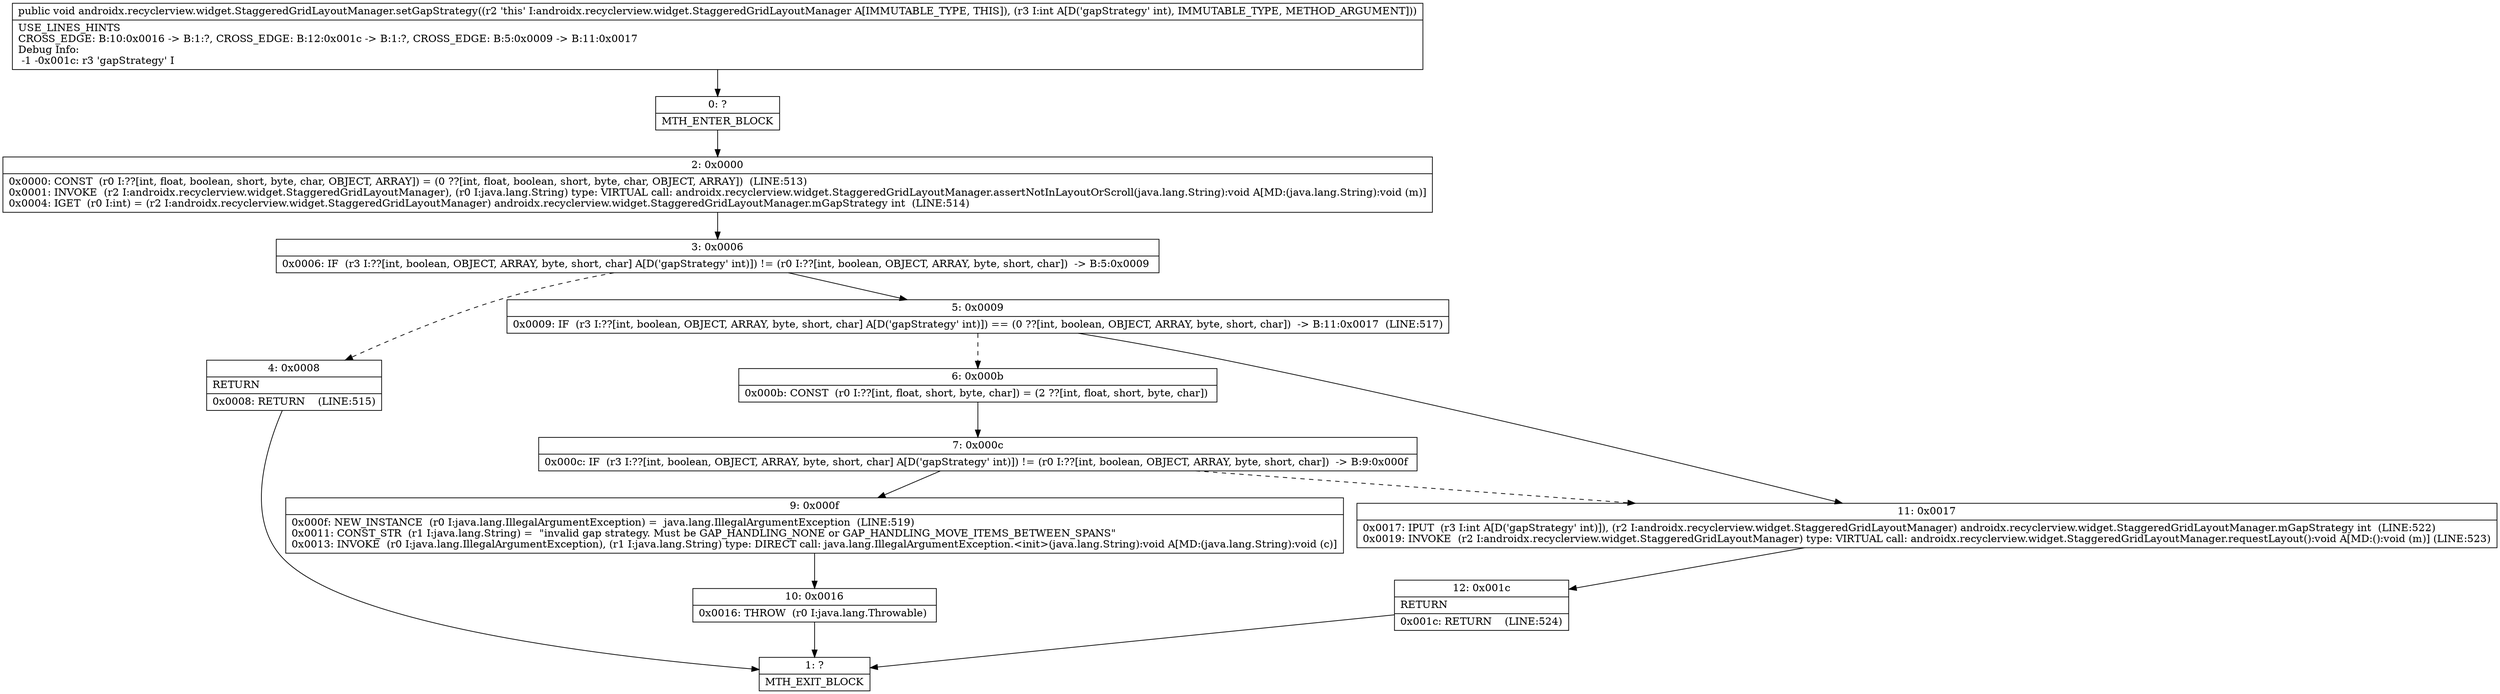 digraph "CFG forandroidx.recyclerview.widget.StaggeredGridLayoutManager.setGapStrategy(I)V" {
Node_0 [shape=record,label="{0\:\ ?|MTH_ENTER_BLOCK\l}"];
Node_2 [shape=record,label="{2\:\ 0x0000|0x0000: CONST  (r0 I:??[int, float, boolean, short, byte, char, OBJECT, ARRAY]) = (0 ??[int, float, boolean, short, byte, char, OBJECT, ARRAY])  (LINE:513)\l0x0001: INVOKE  (r2 I:androidx.recyclerview.widget.StaggeredGridLayoutManager), (r0 I:java.lang.String) type: VIRTUAL call: androidx.recyclerview.widget.StaggeredGridLayoutManager.assertNotInLayoutOrScroll(java.lang.String):void A[MD:(java.lang.String):void (m)]\l0x0004: IGET  (r0 I:int) = (r2 I:androidx.recyclerview.widget.StaggeredGridLayoutManager) androidx.recyclerview.widget.StaggeredGridLayoutManager.mGapStrategy int  (LINE:514)\l}"];
Node_3 [shape=record,label="{3\:\ 0x0006|0x0006: IF  (r3 I:??[int, boolean, OBJECT, ARRAY, byte, short, char] A[D('gapStrategy' int)]) != (r0 I:??[int, boolean, OBJECT, ARRAY, byte, short, char])  \-\> B:5:0x0009 \l}"];
Node_4 [shape=record,label="{4\:\ 0x0008|RETURN\l|0x0008: RETURN    (LINE:515)\l}"];
Node_1 [shape=record,label="{1\:\ ?|MTH_EXIT_BLOCK\l}"];
Node_5 [shape=record,label="{5\:\ 0x0009|0x0009: IF  (r3 I:??[int, boolean, OBJECT, ARRAY, byte, short, char] A[D('gapStrategy' int)]) == (0 ??[int, boolean, OBJECT, ARRAY, byte, short, char])  \-\> B:11:0x0017  (LINE:517)\l}"];
Node_6 [shape=record,label="{6\:\ 0x000b|0x000b: CONST  (r0 I:??[int, float, short, byte, char]) = (2 ??[int, float, short, byte, char]) \l}"];
Node_7 [shape=record,label="{7\:\ 0x000c|0x000c: IF  (r3 I:??[int, boolean, OBJECT, ARRAY, byte, short, char] A[D('gapStrategy' int)]) != (r0 I:??[int, boolean, OBJECT, ARRAY, byte, short, char])  \-\> B:9:0x000f \l}"];
Node_9 [shape=record,label="{9\:\ 0x000f|0x000f: NEW_INSTANCE  (r0 I:java.lang.IllegalArgumentException) =  java.lang.IllegalArgumentException  (LINE:519)\l0x0011: CONST_STR  (r1 I:java.lang.String) =  \"invalid gap strategy. Must be GAP_HANDLING_NONE or GAP_HANDLING_MOVE_ITEMS_BETWEEN_SPANS\" \l0x0013: INVOKE  (r0 I:java.lang.IllegalArgumentException), (r1 I:java.lang.String) type: DIRECT call: java.lang.IllegalArgumentException.\<init\>(java.lang.String):void A[MD:(java.lang.String):void (c)]\l}"];
Node_10 [shape=record,label="{10\:\ 0x0016|0x0016: THROW  (r0 I:java.lang.Throwable) \l}"];
Node_11 [shape=record,label="{11\:\ 0x0017|0x0017: IPUT  (r3 I:int A[D('gapStrategy' int)]), (r2 I:androidx.recyclerview.widget.StaggeredGridLayoutManager) androidx.recyclerview.widget.StaggeredGridLayoutManager.mGapStrategy int  (LINE:522)\l0x0019: INVOKE  (r2 I:androidx.recyclerview.widget.StaggeredGridLayoutManager) type: VIRTUAL call: androidx.recyclerview.widget.StaggeredGridLayoutManager.requestLayout():void A[MD:():void (m)] (LINE:523)\l}"];
Node_12 [shape=record,label="{12\:\ 0x001c|RETURN\l|0x001c: RETURN    (LINE:524)\l}"];
MethodNode[shape=record,label="{public void androidx.recyclerview.widget.StaggeredGridLayoutManager.setGapStrategy((r2 'this' I:androidx.recyclerview.widget.StaggeredGridLayoutManager A[IMMUTABLE_TYPE, THIS]), (r3 I:int A[D('gapStrategy' int), IMMUTABLE_TYPE, METHOD_ARGUMENT]))  | USE_LINES_HINTS\lCROSS_EDGE: B:10:0x0016 \-\> B:1:?, CROSS_EDGE: B:12:0x001c \-\> B:1:?, CROSS_EDGE: B:5:0x0009 \-\> B:11:0x0017\lDebug Info:\l  \-1 \-0x001c: r3 'gapStrategy' I\l}"];
MethodNode -> Node_0;Node_0 -> Node_2;
Node_2 -> Node_3;
Node_3 -> Node_4[style=dashed];
Node_3 -> Node_5;
Node_4 -> Node_1;
Node_5 -> Node_6[style=dashed];
Node_5 -> Node_11;
Node_6 -> Node_7;
Node_7 -> Node_9;
Node_7 -> Node_11[style=dashed];
Node_9 -> Node_10;
Node_10 -> Node_1;
Node_11 -> Node_12;
Node_12 -> Node_1;
}

